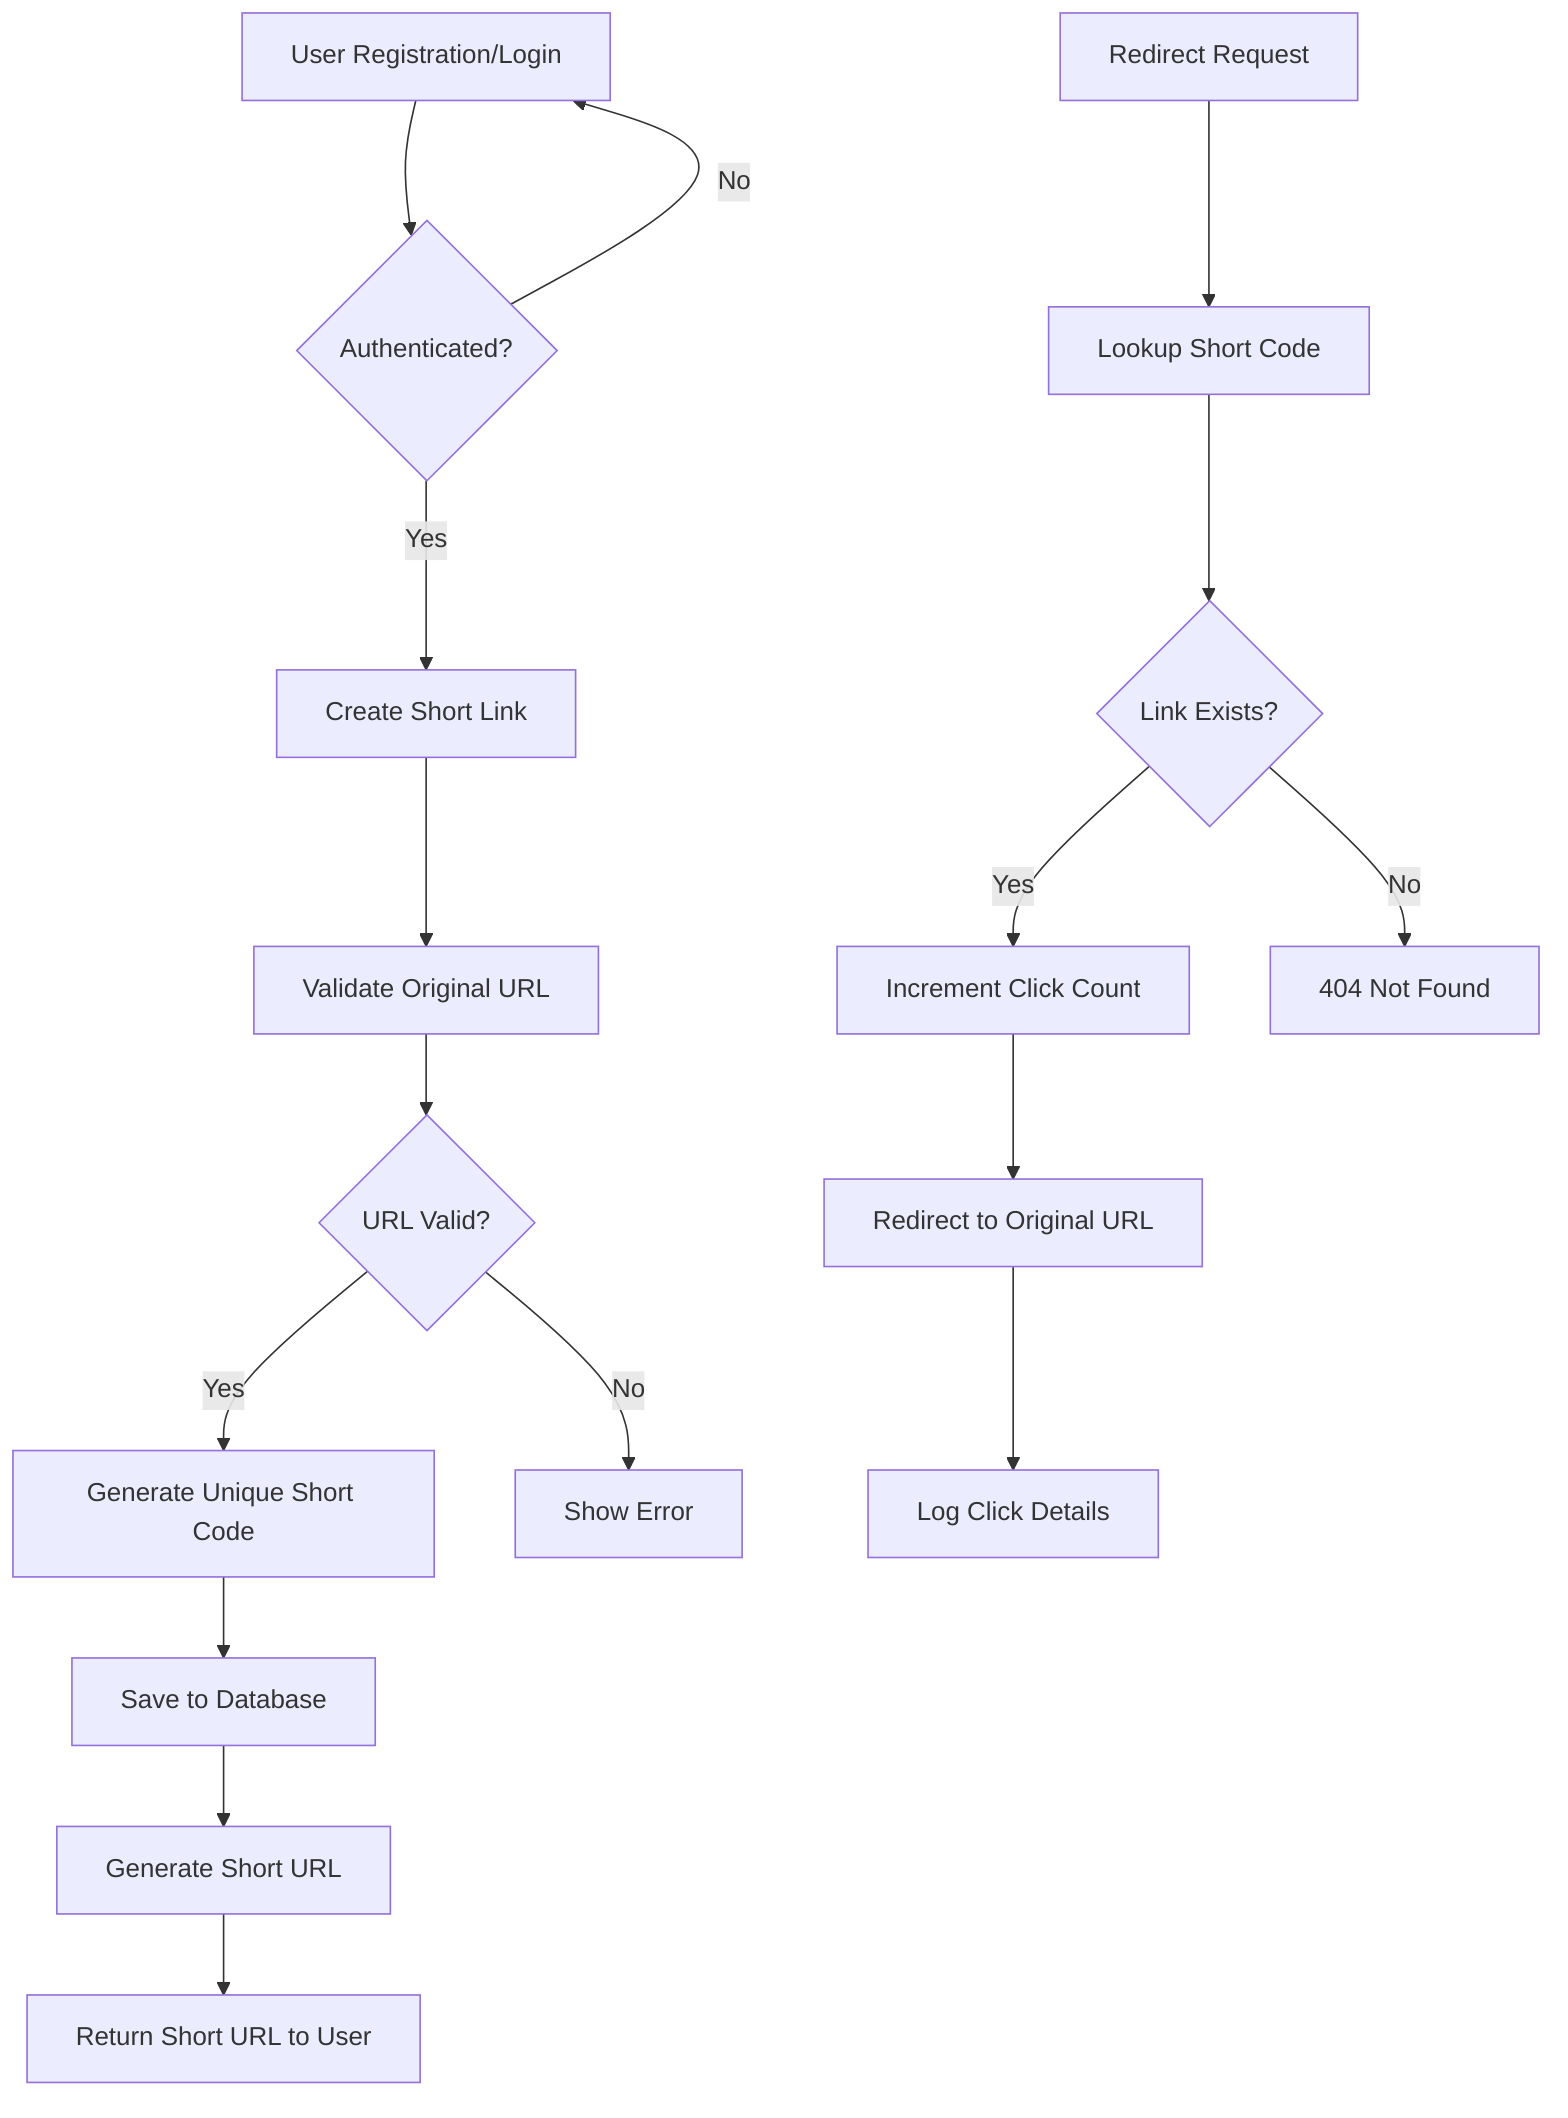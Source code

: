 flowchart TD
    A[User Registration/Login] --> B{Authenticated?}
    B -->|Yes| C[Create Short Link]
    B -->|No| A
    
    C --> D[Validate Original URL]
    D --> E{URL Valid?}
    E -->|Yes| F[Generate Unique Short Code]
    E -->|No| G[Show Error]
    
    F --> H[Save to Database]
    H --> I[Generate Short URL]
    I --> J[Return Short URL to User]
    
    K[Redirect Request] --> L[Lookup Short Code]
    L --> M{Link Exists?}
    M -->|Yes| N[Increment Click Count]
    M -->|No| O[404 Not Found]
    
    N --> P[Redirect to Original URL]
    P --> Q[Log Click Details]